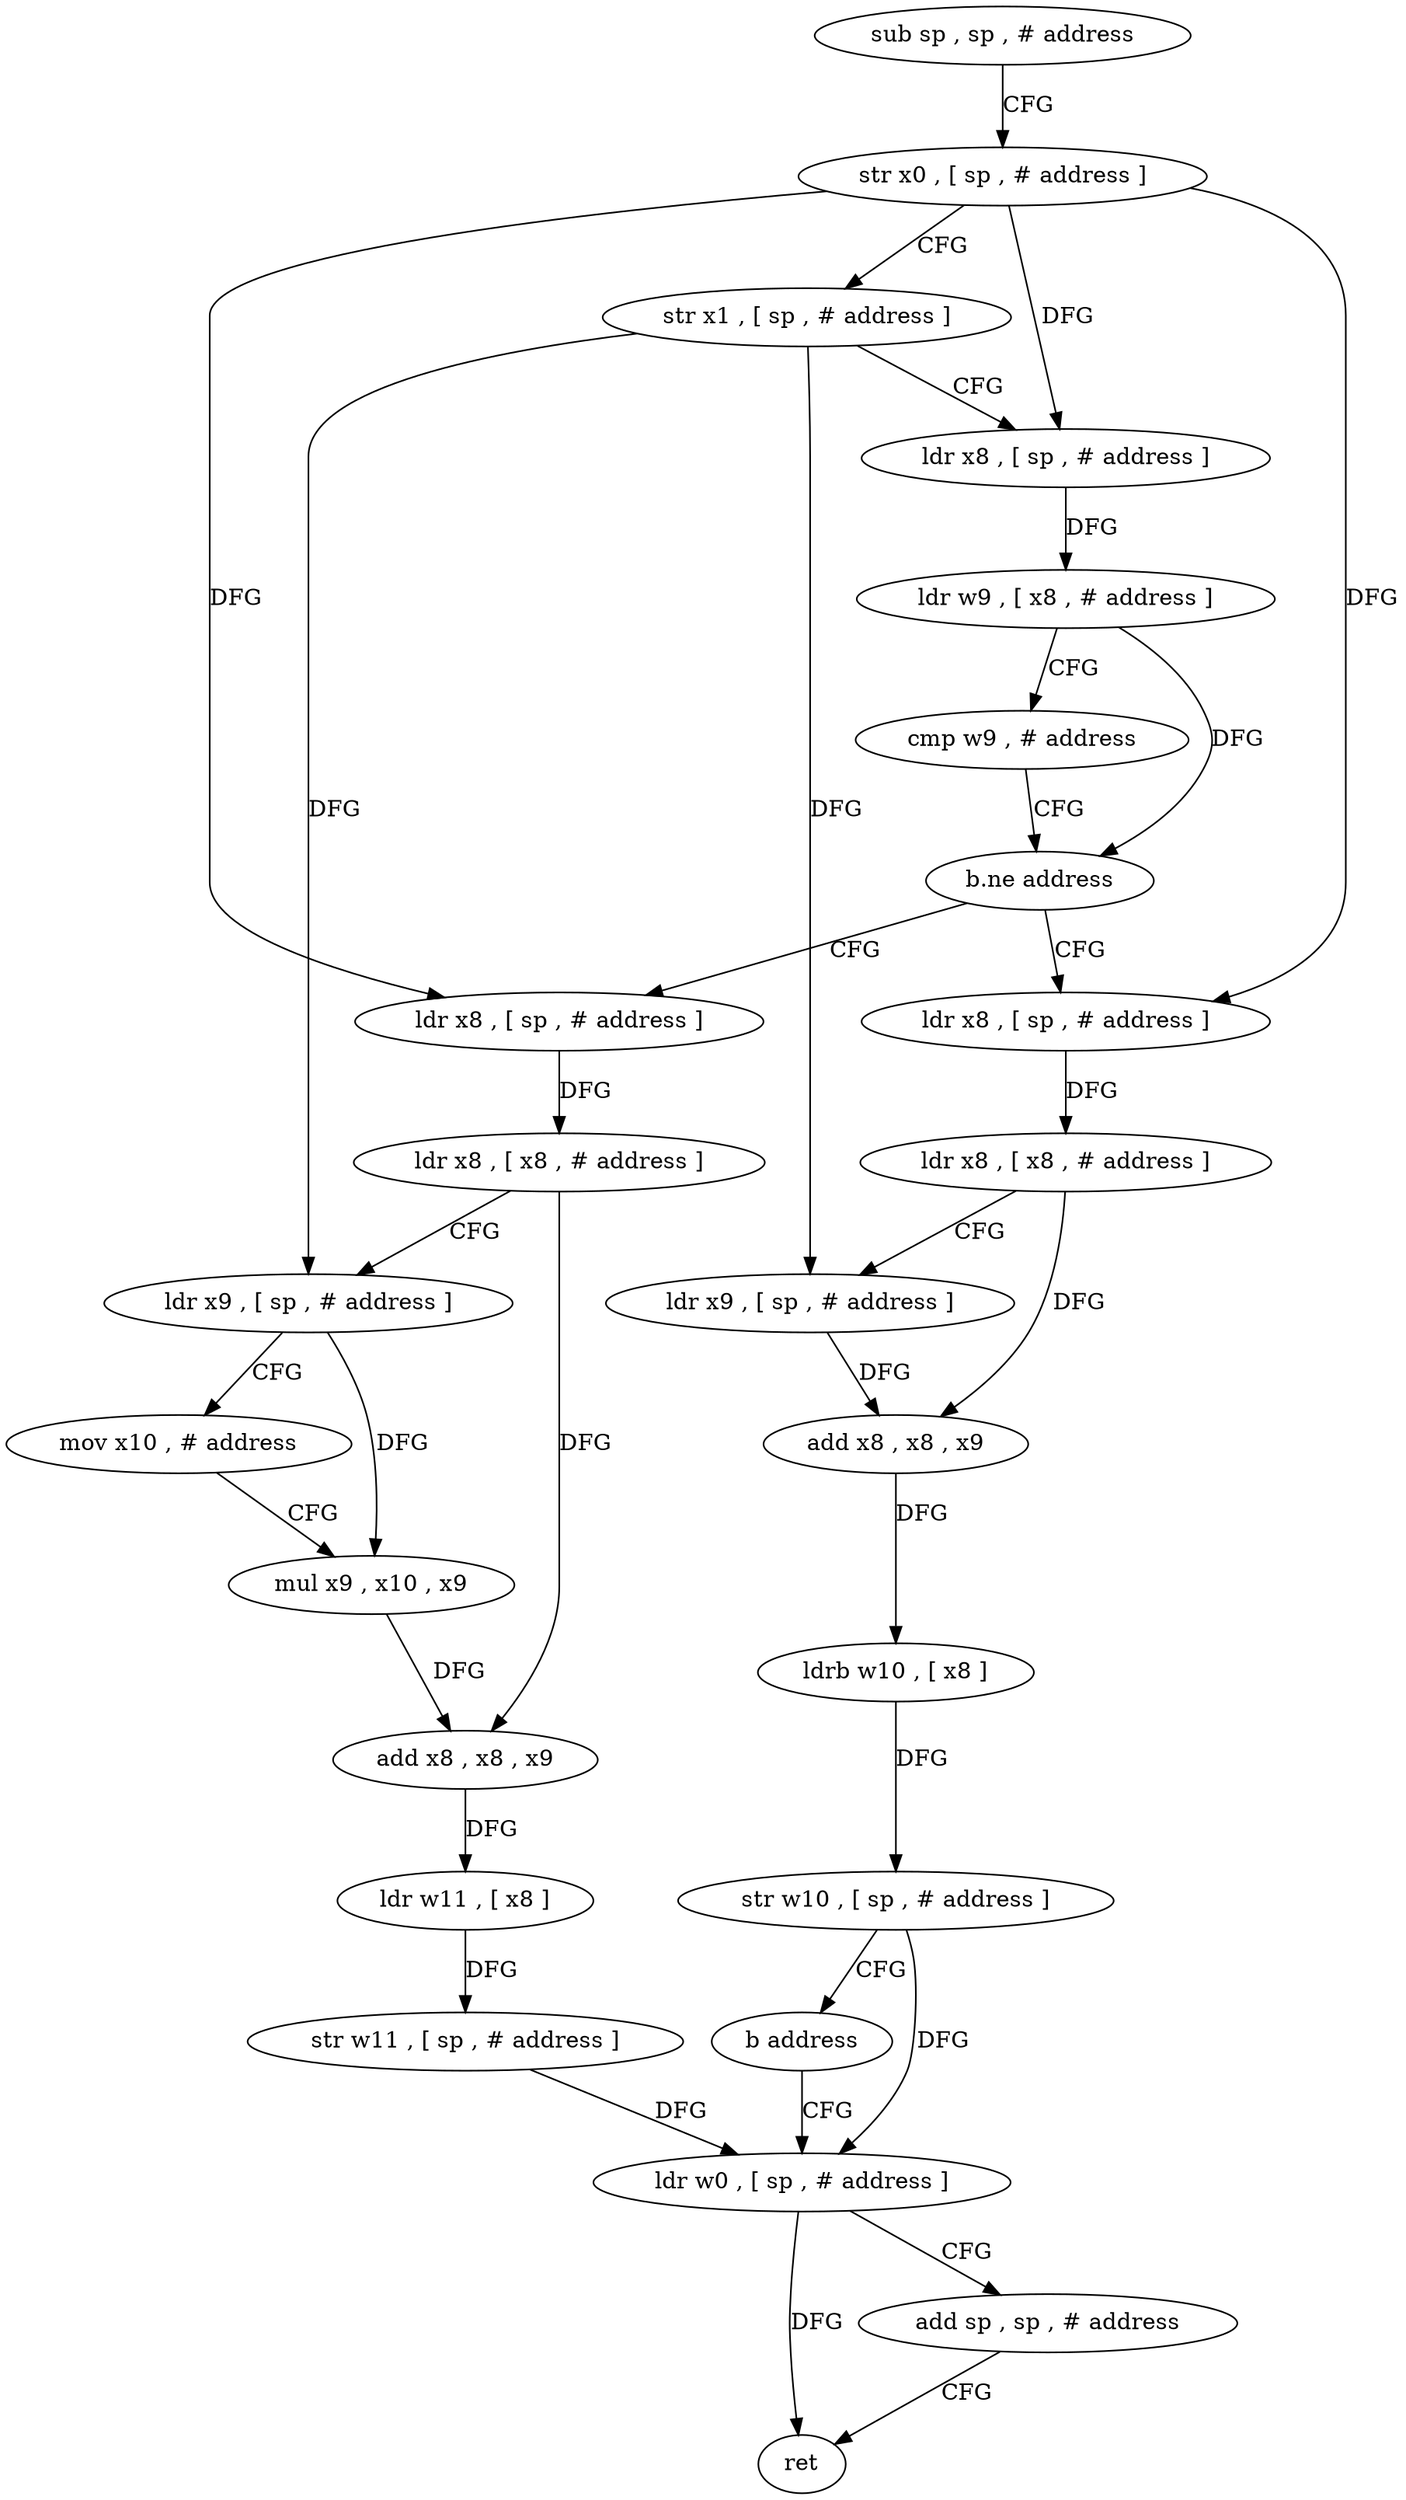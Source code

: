 digraph "func" {
"4251512" [label = "sub sp , sp , # address" ]
"4251516" [label = "str x0 , [ sp , # address ]" ]
"4251520" [label = "str x1 , [ sp , # address ]" ]
"4251524" [label = "ldr x8 , [ sp , # address ]" ]
"4251528" [label = "ldr w9 , [ x8 , # address ]" ]
"4251532" [label = "cmp w9 , # address" ]
"4251536" [label = "b.ne address" ]
"4251568" [label = "ldr x8 , [ sp , # address ]" ]
"4251540" [label = "ldr x8 , [ sp , # address ]" ]
"4251572" [label = "ldr x8 , [ x8 , # address ]" ]
"4251576" [label = "ldr x9 , [ sp , # address ]" ]
"4251580" [label = "mov x10 , # address" ]
"4251584" [label = "mul x9 , x10 , x9" ]
"4251588" [label = "add x8 , x8 , x9" ]
"4251592" [label = "ldr w11 , [ x8 ]" ]
"4251596" [label = "str w11 , [ sp , # address ]" ]
"4251600" [label = "ldr w0 , [ sp , # address ]" ]
"4251544" [label = "ldr x8 , [ x8 , # address ]" ]
"4251548" [label = "ldr x9 , [ sp , # address ]" ]
"4251552" [label = "add x8 , x8 , x9" ]
"4251556" [label = "ldrb w10 , [ x8 ]" ]
"4251560" [label = "str w10 , [ sp , # address ]" ]
"4251564" [label = "b address" ]
"4251604" [label = "add sp , sp , # address" ]
"4251608" [label = "ret" ]
"4251512" -> "4251516" [ label = "CFG" ]
"4251516" -> "4251520" [ label = "CFG" ]
"4251516" -> "4251524" [ label = "DFG" ]
"4251516" -> "4251568" [ label = "DFG" ]
"4251516" -> "4251540" [ label = "DFG" ]
"4251520" -> "4251524" [ label = "CFG" ]
"4251520" -> "4251576" [ label = "DFG" ]
"4251520" -> "4251548" [ label = "DFG" ]
"4251524" -> "4251528" [ label = "DFG" ]
"4251528" -> "4251532" [ label = "CFG" ]
"4251528" -> "4251536" [ label = "DFG" ]
"4251532" -> "4251536" [ label = "CFG" ]
"4251536" -> "4251568" [ label = "CFG" ]
"4251536" -> "4251540" [ label = "CFG" ]
"4251568" -> "4251572" [ label = "DFG" ]
"4251540" -> "4251544" [ label = "DFG" ]
"4251572" -> "4251576" [ label = "CFG" ]
"4251572" -> "4251588" [ label = "DFG" ]
"4251576" -> "4251580" [ label = "CFG" ]
"4251576" -> "4251584" [ label = "DFG" ]
"4251580" -> "4251584" [ label = "CFG" ]
"4251584" -> "4251588" [ label = "DFG" ]
"4251588" -> "4251592" [ label = "DFG" ]
"4251592" -> "4251596" [ label = "DFG" ]
"4251596" -> "4251600" [ label = "DFG" ]
"4251600" -> "4251604" [ label = "CFG" ]
"4251600" -> "4251608" [ label = "DFG" ]
"4251544" -> "4251548" [ label = "CFG" ]
"4251544" -> "4251552" [ label = "DFG" ]
"4251548" -> "4251552" [ label = "DFG" ]
"4251552" -> "4251556" [ label = "DFG" ]
"4251556" -> "4251560" [ label = "DFG" ]
"4251560" -> "4251564" [ label = "CFG" ]
"4251560" -> "4251600" [ label = "DFG" ]
"4251564" -> "4251600" [ label = "CFG" ]
"4251604" -> "4251608" [ label = "CFG" ]
}
